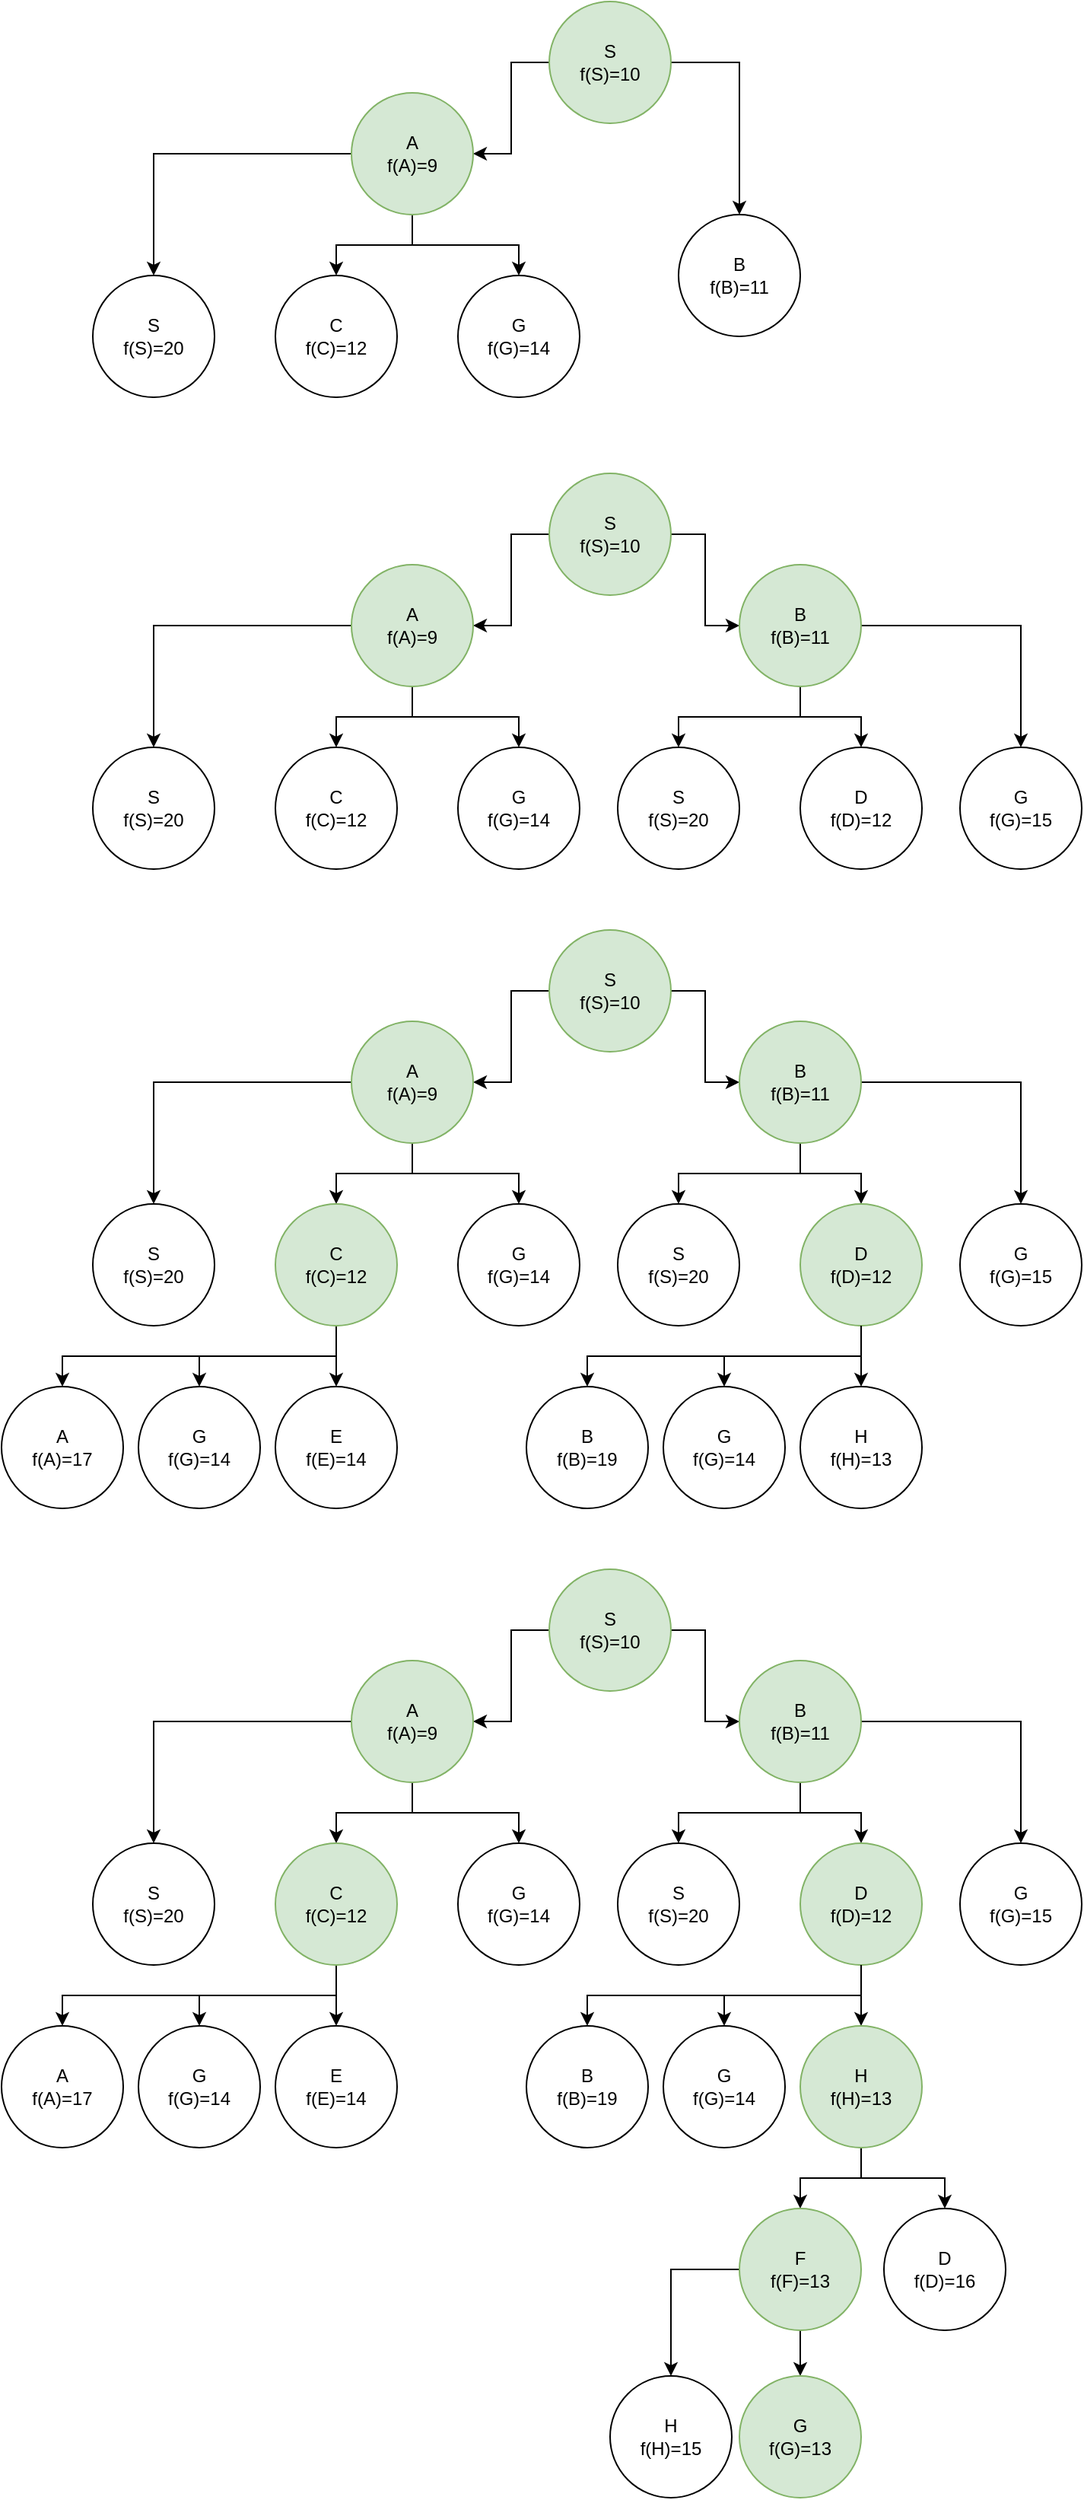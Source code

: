 <mxfile version="13.8.8" type="device" pages="3"><diagram id="O-aMxgTA2TWEU1tRN23R" name="Page-1"><mxGraphModel dx="1888" dy="499" grid="1" gridSize="10" guides="1" tooltips="1" connect="1" arrows="1" fold="1" page="1" pageScale="1" pageWidth="850" pageHeight="1100" math="0" shadow="0"><root><mxCell id="0"/><mxCell id="1" parent="0"/><mxCell id="7A1zunYhRtCf1PTT9Hcw-5" value="" style="edgeStyle=orthogonalEdgeStyle;rounded=0;orthogonalLoop=1;jettySize=auto;html=1;" edge="1" parent="1" source="7A1zunYhRtCf1PTT9Hcw-2" target="7A1zunYhRtCf1PTT9Hcw-4"><mxGeometry relative="1" as="geometry"/></mxCell><mxCell id="7A1zunYhRtCf1PTT9Hcw-7" value="" style="edgeStyle=orthogonalEdgeStyle;rounded=0;orthogonalLoop=1;jettySize=auto;html=1;" edge="1" parent="1" source="7A1zunYhRtCf1PTT9Hcw-2" target="7A1zunYhRtCf1PTT9Hcw-6"><mxGeometry relative="1" as="geometry"/></mxCell><mxCell id="7A1zunYhRtCf1PTT9Hcw-2" value="S&lt;br&gt;f(S)=10" style="ellipse;whiteSpace=wrap;html=1;aspect=fixed;fillColor=#d5e8d4;strokeColor=#82b366;" vertex="1" parent="1"><mxGeometry x="260" y="10" width="80" height="80" as="geometry"/></mxCell><mxCell id="7A1zunYhRtCf1PTT9Hcw-9" value="" style="edgeStyle=orthogonalEdgeStyle;rounded=0;orthogonalLoop=1;jettySize=auto;html=1;" edge="1" parent="1" source="7A1zunYhRtCf1PTT9Hcw-4" target="7A1zunYhRtCf1PTT9Hcw-8"><mxGeometry relative="1" as="geometry"/></mxCell><mxCell id="7A1zunYhRtCf1PTT9Hcw-11" value="" style="edgeStyle=orthogonalEdgeStyle;rounded=0;orthogonalLoop=1;jettySize=auto;html=1;" edge="1" parent="1" source="7A1zunYhRtCf1PTT9Hcw-4" target="7A1zunYhRtCf1PTT9Hcw-10"><mxGeometry relative="1" as="geometry"/></mxCell><mxCell id="7A1zunYhRtCf1PTT9Hcw-13" value="" style="edgeStyle=orthogonalEdgeStyle;rounded=0;orthogonalLoop=1;jettySize=auto;html=1;" edge="1" parent="1" source="7A1zunYhRtCf1PTT9Hcw-4" target="7A1zunYhRtCf1PTT9Hcw-12"><mxGeometry relative="1" as="geometry"/></mxCell><mxCell id="7A1zunYhRtCf1PTT9Hcw-4" value="A&lt;br&gt;f(A)=9" style="ellipse;whiteSpace=wrap;html=1;aspect=fixed;fillColor=#d5e8d4;strokeColor=#82b366;" vertex="1" parent="1"><mxGeometry x="130" y="70" width="80" height="80" as="geometry"/></mxCell><mxCell id="7A1zunYhRtCf1PTT9Hcw-6" value="B&lt;br&gt;f(B)=11" style="ellipse;whiteSpace=wrap;html=1;aspect=fixed;" vertex="1" parent="1"><mxGeometry x="345" y="150" width="80" height="80" as="geometry"/></mxCell><mxCell id="7A1zunYhRtCf1PTT9Hcw-8" value="S&lt;br&gt;f(S)=20" style="ellipse;whiteSpace=wrap;html=1;aspect=fixed;" vertex="1" parent="1"><mxGeometry x="-40" y="190" width="80" height="80" as="geometry"/></mxCell><mxCell id="7A1zunYhRtCf1PTT9Hcw-10" value="C&lt;br&gt;f(C)=12" style="ellipse;whiteSpace=wrap;html=1;aspect=fixed;" vertex="1" parent="1"><mxGeometry x="80" y="190" width="80" height="80" as="geometry"/></mxCell><mxCell id="7A1zunYhRtCf1PTT9Hcw-12" value="G&lt;br&gt;f(G)=14" style="ellipse;whiteSpace=wrap;html=1;aspect=fixed;" vertex="1" parent="1"><mxGeometry x="200" y="190" width="80" height="80" as="geometry"/></mxCell><mxCell id="7A1zunYhRtCf1PTT9Hcw-20" value="" style="edgeStyle=orthogonalEdgeStyle;rounded=0;orthogonalLoop=1;jettySize=auto;html=1;" edge="1" source="7A1zunYhRtCf1PTT9Hcw-22" target="7A1zunYhRtCf1PTT9Hcw-26" parent="1"><mxGeometry relative="1" as="geometry"/></mxCell><mxCell id="7A1zunYhRtCf1PTT9Hcw-21" value="" style="edgeStyle=orthogonalEdgeStyle;rounded=0;orthogonalLoop=1;jettySize=auto;html=1;" edge="1" source="7A1zunYhRtCf1PTT9Hcw-22" target="7A1zunYhRtCf1PTT9Hcw-30" parent="1"><mxGeometry relative="1" as="geometry"/></mxCell><mxCell id="7A1zunYhRtCf1PTT9Hcw-22" value="S&lt;br&gt;f(S)=10" style="ellipse;whiteSpace=wrap;html=1;aspect=fixed;fillColor=#d5e8d4;strokeColor=#82b366;" vertex="1" parent="1"><mxGeometry x="260" y="320" width="80" height="80" as="geometry"/></mxCell><mxCell id="7A1zunYhRtCf1PTT9Hcw-23" value="" style="edgeStyle=orthogonalEdgeStyle;rounded=0;orthogonalLoop=1;jettySize=auto;html=1;" edge="1" source="7A1zunYhRtCf1PTT9Hcw-26" target="7A1zunYhRtCf1PTT9Hcw-31" parent="1"><mxGeometry relative="1" as="geometry"/></mxCell><mxCell id="7A1zunYhRtCf1PTT9Hcw-24" value="" style="edgeStyle=orthogonalEdgeStyle;rounded=0;orthogonalLoop=1;jettySize=auto;html=1;" edge="1" source="7A1zunYhRtCf1PTT9Hcw-26" target="7A1zunYhRtCf1PTT9Hcw-32" parent="1"><mxGeometry relative="1" as="geometry"/></mxCell><mxCell id="7A1zunYhRtCf1PTT9Hcw-25" value="" style="edgeStyle=orthogonalEdgeStyle;rounded=0;orthogonalLoop=1;jettySize=auto;html=1;" edge="1" source="7A1zunYhRtCf1PTT9Hcw-26" target="7A1zunYhRtCf1PTT9Hcw-33" parent="1"><mxGeometry relative="1" as="geometry"/></mxCell><mxCell id="7A1zunYhRtCf1PTT9Hcw-26" value="A&lt;br&gt;f(A)=9" style="ellipse;whiteSpace=wrap;html=1;aspect=fixed;fillColor=#d5e8d4;strokeColor=#82b366;" vertex="1" parent="1"><mxGeometry x="130" y="380" width="80" height="80" as="geometry"/></mxCell><mxCell id="7A1zunYhRtCf1PTT9Hcw-27" value="" style="edgeStyle=orthogonalEdgeStyle;rounded=0;orthogonalLoop=1;jettySize=auto;html=1;" edge="1" source="7A1zunYhRtCf1PTT9Hcw-30" target="7A1zunYhRtCf1PTT9Hcw-34" parent="1"><mxGeometry relative="1" as="geometry"/></mxCell><mxCell id="7A1zunYhRtCf1PTT9Hcw-28" value="" style="edgeStyle=orthogonalEdgeStyle;rounded=0;orthogonalLoop=1;jettySize=auto;html=1;" edge="1" source="7A1zunYhRtCf1PTT9Hcw-30" target="7A1zunYhRtCf1PTT9Hcw-35" parent="1"><mxGeometry relative="1" as="geometry"/></mxCell><mxCell id="7A1zunYhRtCf1PTT9Hcw-29" value="" style="edgeStyle=orthogonalEdgeStyle;rounded=0;orthogonalLoop=1;jettySize=auto;html=1;" edge="1" source="7A1zunYhRtCf1PTT9Hcw-30" target="7A1zunYhRtCf1PTT9Hcw-36" parent="1"><mxGeometry relative="1" as="geometry"/></mxCell><mxCell id="7A1zunYhRtCf1PTT9Hcw-30" value="B&lt;br&gt;f(B)=11" style="ellipse;whiteSpace=wrap;html=1;aspect=fixed;fillColor=#d5e8d4;strokeColor=#82b366;" vertex="1" parent="1"><mxGeometry x="385" y="380" width="80" height="80" as="geometry"/></mxCell><mxCell id="7A1zunYhRtCf1PTT9Hcw-31" value="S&lt;br&gt;f(S)=20" style="ellipse;whiteSpace=wrap;html=1;aspect=fixed;" vertex="1" parent="1"><mxGeometry x="-40" y="500" width="80" height="80" as="geometry"/></mxCell><mxCell id="7A1zunYhRtCf1PTT9Hcw-32" value="C&lt;br&gt;f(C)=12" style="ellipse;whiteSpace=wrap;html=1;aspect=fixed;" vertex="1" parent="1"><mxGeometry x="80" y="500" width="80" height="80" as="geometry"/></mxCell><mxCell id="7A1zunYhRtCf1PTT9Hcw-33" value="G&lt;br&gt;f(G)=14" style="ellipse;whiteSpace=wrap;html=1;aspect=fixed;" vertex="1" parent="1"><mxGeometry x="200" y="500" width="80" height="80" as="geometry"/></mxCell><mxCell id="7A1zunYhRtCf1PTT9Hcw-34" value="G&lt;br&gt;f(G)=15" style="ellipse;whiteSpace=wrap;html=1;aspect=fixed;" vertex="1" parent="1"><mxGeometry x="530" y="500" width="80" height="80" as="geometry"/></mxCell><mxCell id="7A1zunYhRtCf1PTT9Hcw-35" value="D&lt;br&gt;f(D)=12" style="ellipse;whiteSpace=wrap;html=1;aspect=fixed;" vertex="1" parent="1"><mxGeometry x="425" y="500" width="80" height="80" as="geometry"/></mxCell><mxCell id="7A1zunYhRtCf1PTT9Hcw-36" value="S&lt;br&gt;f(S)=20" style="ellipse;whiteSpace=wrap;html=1;aspect=fixed;" vertex="1" parent="1"><mxGeometry x="305" y="500" width="80" height="80" as="geometry"/></mxCell><mxCell id="7A1zunYhRtCf1PTT9Hcw-37" value="" style="edgeStyle=orthogonalEdgeStyle;rounded=0;orthogonalLoop=1;jettySize=auto;html=1;" edge="1" source="7A1zunYhRtCf1PTT9Hcw-39" target="7A1zunYhRtCf1PTT9Hcw-43" parent="1"><mxGeometry relative="1" as="geometry"/></mxCell><mxCell id="7A1zunYhRtCf1PTT9Hcw-38" value="" style="edgeStyle=orthogonalEdgeStyle;rounded=0;orthogonalLoop=1;jettySize=auto;html=1;" edge="1" source="7A1zunYhRtCf1PTT9Hcw-39" target="7A1zunYhRtCf1PTT9Hcw-47" parent="1"><mxGeometry relative="1" as="geometry"/></mxCell><mxCell id="7A1zunYhRtCf1PTT9Hcw-39" value="S&lt;br&gt;f(S)=10" style="ellipse;whiteSpace=wrap;html=1;aspect=fixed;fillColor=#d5e8d4;strokeColor=#82b366;" vertex="1" parent="1"><mxGeometry x="260" y="620" width="80" height="80" as="geometry"/></mxCell><mxCell id="7A1zunYhRtCf1PTT9Hcw-40" value="" style="edgeStyle=orthogonalEdgeStyle;rounded=0;orthogonalLoop=1;jettySize=auto;html=1;" edge="1" source="7A1zunYhRtCf1PTT9Hcw-43" target="7A1zunYhRtCf1PTT9Hcw-48" parent="1"><mxGeometry relative="1" as="geometry"/></mxCell><mxCell id="7A1zunYhRtCf1PTT9Hcw-41" value="" style="edgeStyle=orthogonalEdgeStyle;rounded=0;orthogonalLoop=1;jettySize=auto;html=1;" edge="1" source="7A1zunYhRtCf1PTT9Hcw-43" target="7A1zunYhRtCf1PTT9Hcw-49" parent="1"><mxGeometry relative="1" as="geometry"/></mxCell><mxCell id="7A1zunYhRtCf1PTT9Hcw-42" value="" style="edgeStyle=orthogonalEdgeStyle;rounded=0;orthogonalLoop=1;jettySize=auto;html=1;" edge="1" source="7A1zunYhRtCf1PTT9Hcw-43" target="7A1zunYhRtCf1PTT9Hcw-50" parent="1"><mxGeometry relative="1" as="geometry"/></mxCell><mxCell id="7A1zunYhRtCf1PTT9Hcw-43" value="A&lt;br&gt;f(A)=9" style="ellipse;whiteSpace=wrap;html=1;aspect=fixed;fillColor=#d5e8d4;strokeColor=#82b366;" vertex="1" parent="1"><mxGeometry x="130" y="680" width="80" height="80" as="geometry"/></mxCell><mxCell id="7A1zunYhRtCf1PTT9Hcw-44" value="" style="edgeStyle=orthogonalEdgeStyle;rounded=0;orthogonalLoop=1;jettySize=auto;html=1;" edge="1" source="7A1zunYhRtCf1PTT9Hcw-47" target="7A1zunYhRtCf1PTT9Hcw-51" parent="1"><mxGeometry relative="1" as="geometry"/></mxCell><mxCell id="7A1zunYhRtCf1PTT9Hcw-45" value="" style="edgeStyle=orthogonalEdgeStyle;rounded=0;orthogonalLoop=1;jettySize=auto;html=1;" edge="1" source="7A1zunYhRtCf1PTT9Hcw-47" target="7A1zunYhRtCf1PTT9Hcw-52" parent="1"><mxGeometry relative="1" as="geometry"/></mxCell><mxCell id="7A1zunYhRtCf1PTT9Hcw-46" value="" style="edgeStyle=orthogonalEdgeStyle;rounded=0;orthogonalLoop=1;jettySize=auto;html=1;" edge="1" source="7A1zunYhRtCf1PTT9Hcw-47" target="7A1zunYhRtCf1PTT9Hcw-53" parent="1"><mxGeometry relative="1" as="geometry"/></mxCell><mxCell id="7A1zunYhRtCf1PTT9Hcw-47" value="B&lt;br&gt;f(B)=11" style="ellipse;whiteSpace=wrap;html=1;aspect=fixed;fillColor=#d5e8d4;strokeColor=#82b366;" vertex="1" parent="1"><mxGeometry x="385" y="680" width="80" height="80" as="geometry"/></mxCell><mxCell id="7A1zunYhRtCf1PTT9Hcw-48" value="S&lt;br&gt;f(S)=20" style="ellipse;whiteSpace=wrap;html=1;aspect=fixed;" vertex="1" parent="1"><mxGeometry x="-40" y="800" width="80" height="80" as="geometry"/></mxCell><mxCell id="7A1zunYhRtCf1PTT9Hcw-55" value="" style="edgeStyle=orthogonalEdgeStyle;rounded=0;orthogonalLoop=1;jettySize=auto;html=1;" edge="1" parent="1" source="7A1zunYhRtCf1PTT9Hcw-49" target="7A1zunYhRtCf1PTT9Hcw-54"><mxGeometry relative="1" as="geometry"><Array as="points"><mxPoint x="120" y="900"/><mxPoint x="-60" y="900"/></Array></mxGeometry></mxCell><mxCell id="7A1zunYhRtCf1PTT9Hcw-57" value="" style="edgeStyle=orthogonalEdgeStyle;rounded=0;orthogonalLoop=1;jettySize=auto;html=1;" edge="1" parent="1" source="7A1zunYhRtCf1PTT9Hcw-49" target="7A1zunYhRtCf1PTT9Hcw-56"><mxGeometry relative="1" as="geometry"/></mxCell><mxCell id="7A1zunYhRtCf1PTT9Hcw-59" value="" style="edgeStyle=orthogonalEdgeStyle;rounded=0;orthogonalLoop=1;jettySize=auto;html=1;" edge="1" parent="1" source="7A1zunYhRtCf1PTT9Hcw-49" target="7A1zunYhRtCf1PTT9Hcw-58"><mxGeometry relative="1" as="geometry"><Array as="points"><mxPoint x="120" y="900"/><mxPoint x="30" y="900"/></Array></mxGeometry></mxCell><mxCell id="7A1zunYhRtCf1PTT9Hcw-49" value="C&lt;br&gt;f(C)=12" style="ellipse;whiteSpace=wrap;html=1;aspect=fixed;fillColor=#d5e8d4;strokeColor=#82b366;" vertex="1" parent="1"><mxGeometry x="80" y="800" width="80" height="80" as="geometry"/></mxCell><mxCell id="7A1zunYhRtCf1PTT9Hcw-50" value="G&lt;br&gt;f(G)=14" style="ellipse;whiteSpace=wrap;html=1;aspect=fixed;" vertex="1" parent="1"><mxGeometry x="200" y="800" width="80" height="80" as="geometry"/></mxCell><mxCell id="7A1zunYhRtCf1PTT9Hcw-51" value="G&lt;br&gt;f(G)=15" style="ellipse;whiteSpace=wrap;html=1;aspect=fixed;" vertex="1" parent="1"><mxGeometry x="530" y="800" width="80" height="80" as="geometry"/></mxCell><mxCell id="7A1zunYhRtCf1PTT9Hcw-75" value="" style="edgeStyle=orthogonalEdgeStyle;rounded=0;orthogonalLoop=1;jettySize=auto;html=1;" edge="1" parent="1" source="7A1zunYhRtCf1PTT9Hcw-52" target="7A1zunYhRtCf1PTT9Hcw-71"><mxGeometry relative="1" as="geometry"/></mxCell><mxCell id="7A1zunYhRtCf1PTT9Hcw-52" value="D&lt;br&gt;f(D)=12" style="ellipse;whiteSpace=wrap;html=1;aspect=fixed;fillColor=#d5e8d4;strokeColor=#82b366;" vertex="1" parent="1"><mxGeometry x="425" y="800" width="80" height="80" as="geometry"/></mxCell><mxCell id="7A1zunYhRtCf1PTT9Hcw-53" value="S&lt;br&gt;f(S)=20" style="ellipse;whiteSpace=wrap;html=1;aspect=fixed;" vertex="1" parent="1"><mxGeometry x="305" y="800" width="80" height="80" as="geometry"/></mxCell><mxCell id="7A1zunYhRtCf1PTT9Hcw-54" value="A&lt;br&gt;f(A)=17" style="ellipse;whiteSpace=wrap;html=1;aspect=fixed;" vertex="1" parent="1"><mxGeometry x="-100" y="920" width="80" height="80" as="geometry"/></mxCell><mxCell id="7A1zunYhRtCf1PTT9Hcw-56" value="E&lt;br&gt;f(E)=14" style="ellipse;whiteSpace=wrap;html=1;aspect=fixed;" vertex="1" parent="1"><mxGeometry x="80" y="920" width="80" height="80" as="geometry"/></mxCell><mxCell id="7A1zunYhRtCf1PTT9Hcw-58" value="G&lt;br&gt;f(G)=14" style="ellipse;whiteSpace=wrap;html=1;aspect=fixed;" vertex="1" parent="1"><mxGeometry x="-10" y="920" width="80" height="80" as="geometry"/></mxCell><mxCell id="7A1zunYhRtCf1PTT9Hcw-70" value="B&lt;br&gt;f(B)=19" style="ellipse;whiteSpace=wrap;html=1;aspect=fixed;" vertex="1" parent="1"><mxGeometry x="245" y="920" width="80" height="80" as="geometry"/></mxCell><mxCell id="7A1zunYhRtCf1PTT9Hcw-71" value="H&lt;br&gt;f(H)=13" style="ellipse;whiteSpace=wrap;html=1;aspect=fixed;" vertex="1" parent="1"><mxGeometry x="425" y="920" width="80" height="80" as="geometry"/></mxCell><mxCell id="7A1zunYhRtCf1PTT9Hcw-72" value="G&lt;br&gt;f(G)=14" style="ellipse;whiteSpace=wrap;html=1;aspect=fixed;" vertex="1" parent="1"><mxGeometry x="335" y="920" width="80" height="80" as="geometry"/></mxCell><mxCell id="7A1zunYhRtCf1PTT9Hcw-73" value="" style="edgeStyle=orthogonalEdgeStyle;rounded=0;orthogonalLoop=1;jettySize=auto;html=1;" edge="1" target="7A1zunYhRtCf1PTT9Hcw-72" parent="1"><mxGeometry relative="1" as="geometry"><mxPoint x="465" y="880" as="sourcePoint"/><Array as="points"><mxPoint x="465" y="900"/><mxPoint x="375" y="900"/></Array></mxGeometry></mxCell><mxCell id="7A1zunYhRtCf1PTT9Hcw-74" value="" style="edgeStyle=orthogonalEdgeStyle;rounded=0;orthogonalLoop=1;jettySize=auto;html=1;" edge="1" target="7A1zunYhRtCf1PTT9Hcw-70" parent="1"><mxGeometry relative="1" as="geometry"><mxPoint x="465" y="880" as="sourcePoint"/><Array as="points"><mxPoint x="465" y="900"/><mxPoint x="285" y="900"/></Array></mxGeometry></mxCell><mxCell id="7A1zunYhRtCf1PTT9Hcw-76" value="" style="edgeStyle=orthogonalEdgeStyle;rounded=0;orthogonalLoop=1;jettySize=auto;html=1;" edge="1" source="7A1zunYhRtCf1PTT9Hcw-104" target="7A1zunYhRtCf1PTT9Hcw-81" parent="1"><mxGeometry relative="1" as="geometry"/></mxCell><mxCell id="7A1zunYhRtCf1PTT9Hcw-77" value="" style="edgeStyle=orthogonalEdgeStyle;rounded=0;orthogonalLoop=1;jettySize=auto;html=1;" edge="1" source="7A1zunYhRtCf1PTT9Hcw-104" target="7A1zunYhRtCf1PTT9Hcw-85" parent="1"><mxGeometry relative="1" as="geometry"/></mxCell><mxCell id="7A1zunYhRtCf1PTT9Hcw-78" value="" style="edgeStyle=orthogonalEdgeStyle;rounded=0;orthogonalLoop=1;jettySize=auto;html=1;" edge="1" source="7A1zunYhRtCf1PTT9Hcw-81" target="7A1zunYhRtCf1PTT9Hcw-86" parent="1"><mxGeometry relative="1" as="geometry"/></mxCell><mxCell id="7A1zunYhRtCf1PTT9Hcw-79" value="" style="edgeStyle=orthogonalEdgeStyle;rounded=0;orthogonalLoop=1;jettySize=auto;html=1;" edge="1" source="7A1zunYhRtCf1PTT9Hcw-81" target="7A1zunYhRtCf1PTT9Hcw-90" parent="1"><mxGeometry relative="1" as="geometry"/></mxCell><mxCell id="7A1zunYhRtCf1PTT9Hcw-80" value="" style="edgeStyle=orthogonalEdgeStyle;rounded=0;orthogonalLoop=1;jettySize=auto;html=1;" edge="1" source="7A1zunYhRtCf1PTT9Hcw-81" target="7A1zunYhRtCf1PTT9Hcw-91" parent="1"><mxGeometry relative="1" as="geometry"/></mxCell><mxCell id="7A1zunYhRtCf1PTT9Hcw-81" value="A&lt;br&gt;f(A)=9" style="ellipse;whiteSpace=wrap;html=1;aspect=fixed;fillColor=#d5e8d4;strokeColor=#82b366;" vertex="1" parent="1"><mxGeometry x="130" y="1100" width="80" height="80" as="geometry"/></mxCell><mxCell id="7A1zunYhRtCf1PTT9Hcw-82" value="" style="edgeStyle=orthogonalEdgeStyle;rounded=0;orthogonalLoop=1;jettySize=auto;html=1;" edge="1" source="7A1zunYhRtCf1PTT9Hcw-85" target="7A1zunYhRtCf1PTT9Hcw-92" parent="1"><mxGeometry relative="1" as="geometry"/></mxCell><mxCell id="7A1zunYhRtCf1PTT9Hcw-83" value="" style="edgeStyle=orthogonalEdgeStyle;rounded=0;orthogonalLoop=1;jettySize=auto;html=1;" edge="1" source="7A1zunYhRtCf1PTT9Hcw-85" target="7A1zunYhRtCf1PTT9Hcw-94" parent="1"><mxGeometry relative="1" as="geometry"/></mxCell><mxCell id="7A1zunYhRtCf1PTT9Hcw-84" value="" style="edgeStyle=orthogonalEdgeStyle;rounded=0;orthogonalLoop=1;jettySize=auto;html=1;" edge="1" source="7A1zunYhRtCf1PTT9Hcw-85" target="7A1zunYhRtCf1PTT9Hcw-95" parent="1"><mxGeometry relative="1" as="geometry"/></mxCell><mxCell id="7A1zunYhRtCf1PTT9Hcw-85" value="B&lt;br&gt;f(B)=11" style="ellipse;whiteSpace=wrap;html=1;aspect=fixed;fillColor=#d5e8d4;strokeColor=#82b366;" vertex="1" parent="1"><mxGeometry x="385" y="1100" width="80" height="80" as="geometry"/></mxCell><mxCell id="7A1zunYhRtCf1PTT9Hcw-86" value="S&lt;br&gt;f(S)=20" style="ellipse;whiteSpace=wrap;html=1;aspect=fixed;" vertex="1" parent="1"><mxGeometry x="-40" y="1220" width="80" height="80" as="geometry"/></mxCell><mxCell id="7A1zunYhRtCf1PTT9Hcw-87" value="" style="edgeStyle=orthogonalEdgeStyle;rounded=0;orthogonalLoop=1;jettySize=auto;html=1;" edge="1" source="7A1zunYhRtCf1PTT9Hcw-90" target="7A1zunYhRtCf1PTT9Hcw-96" parent="1"><mxGeometry relative="1" as="geometry"><Array as="points"><mxPoint x="120" y="1320"/><mxPoint x="-60" y="1320"/></Array></mxGeometry></mxCell><mxCell id="7A1zunYhRtCf1PTT9Hcw-88" value="" style="edgeStyle=orthogonalEdgeStyle;rounded=0;orthogonalLoop=1;jettySize=auto;html=1;" edge="1" source="7A1zunYhRtCf1PTT9Hcw-90" target="7A1zunYhRtCf1PTT9Hcw-97" parent="1"><mxGeometry relative="1" as="geometry"/></mxCell><mxCell id="7A1zunYhRtCf1PTT9Hcw-89" value="" style="edgeStyle=orthogonalEdgeStyle;rounded=0;orthogonalLoop=1;jettySize=auto;html=1;" edge="1" source="7A1zunYhRtCf1PTT9Hcw-90" target="7A1zunYhRtCf1PTT9Hcw-98" parent="1"><mxGeometry relative="1" as="geometry"><Array as="points"><mxPoint x="120" y="1320"/><mxPoint x="30" y="1320"/></Array></mxGeometry></mxCell><mxCell id="7A1zunYhRtCf1PTT9Hcw-90" value="C&lt;br&gt;f(C)=12" style="ellipse;whiteSpace=wrap;html=1;aspect=fixed;fillColor=#d5e8d4;strokeColor=#82b366;" vertex="1" parent="1"><mxGeometry x="80" y="1220" width="80" height="80" as="geometry"/></mxCell><mxCell id="7A1zunYhRtCf1PTT9Hcw-91" value="G&lt;br&gt;f(G)=14" style="ellipse;whiteSpace=wrap;html=1;aspect=fixed;" vertex="1" parent="1"><mxGeometry x="200" y="1220" width="80" height="80" as="geometry"/></mxCell><mxCell id="7A1zunYhRtCf1PTT9Hcw-92" value="G&lt;br&gt;f(G)=15" style="ellipse;whiteSpace=wrap;html=1;aspect=fixed;" vertex="1" parent="1"><mxGeometry x="530" y="1220" width="80" height="80" as="geometry"/></mxCell><mxCell id="7A1zunYhRtCf1PTT9Hcw-93" value="" style="edgeStyle=orthogonalEdgeStyle;rounded=0;orthogonalLoop=1;jettySize=auto;html=1;" edge="1" source="7A1zunYhRtCf1PTT9Hcw-94" target="7A1zunYhRtCf1PTT9Hcw-100" parent="1"><mxGeometry relative="1" as="geometry"/></mxCell><mxCell id="7A1zunYhRtCf1PTT9Hcw-94" value="D&lt;br&gt;f(D)=12" style="ellipse;whiteSpace=wrap;html=1;aspect=fixed;fillColor=#d5e8d4;strokeColor=#82b366;" vertex="1" parent="1"><mxGeometry x="425" y="1220" width="80" height="80" as="geometry"/></mxCell><mxCell id="7A1zunYhRtCf1PTT9Hcw-95" value="S&lt;br&gt;f(S)=20" style="ellipse;whiteSpace=wrap;html=1;aspect=fixed;" vertex="1" parent="1"><mxGeometry x="305" y="1220" width="80" height="80" as="geometry"/></mxCell><mxCell id="7A1zunYhRtCf1PTT9Hcw-96" value="A&lt;br&gt;f(A)=17" style="ellipse;whiteSpace=wrap;html=1;aspect=fixed;" vertex="1" parent="1"><mxGeometry x="-100" y="1340" width="80" height="80" as="geometry"/></mxCell><mxCell id="7A1zunYhRtCf1PTT9Hcw-97" value="E&lt;br&gt;f(E)=14" style="ellipse;whiteSpace=wrap;html=1;aspect=fixed;" vertex="1" parent="1"><mxGeometry x="80" y="1340" width="80" height="80" as="geometry"/></mxCell><mxCell id="7A1zunYhRtCf1PTT9Hcw-98" value="G&lt;br&gt;f(G)=14" style="ellipse;whiteSpace=wrap;html=1;aspect=fixed;" vertex="1" parent="1"><mxGeometry x="-10" y="1340" width="80" height="80" as="geometry"/></mxCell><mxCell id="7A1zunYhRtCf1PTT9Hcw-99" value="B&lt;br&gt;f(B)=19" style="ellipse;whiteSpace=wrap;html=1;aspect=fixed;" vertex="1" parent="1"><mxGeometry x="245" y="1340" width="80" height="80" as="geometry"/></mxCell><mxCell id="7A1zunYhRtCf1PTT9Hcw-106" value="" style="edgeStyle=orthogonalEdgeStyle;rounded=0;orthogonalLoop=1;jettySize=auto;html=1;" edge="1" parent="1" source="7A1zunYhRtCf1PTT9Hcw-100" target="7A1zunYhRtCf1PTT9Hcw-105"><mxGeometry relative="1" as="geometry"/></mxCell><mxCell id="7A1zunYhRtCf1PTT9Hcw-108" value="" style="edgeStyle=orthogonalEdgeStyle;rounded=0;orthogonalLoop=1;jettySize=auto;html=1;" edge="1" parent="1" source="7A1zunYhRtCf1PTT9Hcw-100" target="7A1zunYhRtCf1PTT9Hcw-107"><mxGeometry relative="1" as="geometry"/></mxCell><mxCell id="7A1zunYhRtCf1PTT9Hcw-100" value="H&lt;br&gt;f(H)=13" style="ellipse;whiteSpace=wrap;html=1;aspect=fixed;fillColor=#d5e8d4;strokeColor=#82b366;" vertex="1" parent="1"><mxGeometry x="425" y="1340" width="80" height="80" as="geometry"/></mxCell><mxCell id="7A1zunYhRtCf1PTT9Hcw-101" value="G&lt;br&gt;f(G)=14" style="ellipse;whiteSpace=wrap;html=1;aspect=fixed;" vertex="1" parent="1"><mxGeometry x="335" y="1340" width="80" height="80" as="geometry"/></mxCell><mxCell id="7A1zunYhRtCf1PTT9Hcw-102" value="" style="edgeStyle=orthogonalEdgeStyle;rounded=0;orthogonalLoop=1;jettySize=auto;html=1;" edge="1" target="7A1zunYhRtCf1PTT9Hcw-101" parent="1"><mxGeometry relative="1" as="geometry"><mxPoint x="465" y="1300" as="sourcePoint"/><Array as="points"><mxPoint x="465" y="1320"/><mxPoint x="375" y="1320"/></Array></mxGeometry></mxCell><mxCell id="7A1zunYhRtCf1PTT9Hcw-103" value="" style="edgeStyle=orthogonalEdgeStyle;rounded=0;orthogonalLoop=1;jettySize=auto;html=1;" edge="1" target="7A1zunYhRtCf1PTT9Hcw-99" parent="1"><mxGeometry relative="1" as="geometry"><mxPoint x="465" y="1300" as="sourcePoint"/><Array as="points"><mxPoint x="465" y="1320"/><mxPoint x="285" y="1320"/></Array></mxGeometry></mxCell><mxCell id="7A1zunYhRtCf1PTT9Hcw-104" value="S&lt;br&gt;f(S)=10" style="ellipse;whiteSpace=wrap;html=1;aspect=fixed;fillColor=#d5e8d4;strokeColor=#82b366;" vertex="1" parent="1"><mxGeometry x="260" y="1040" width="80" height="80" as="geometry"/></mxCell><mxCell id="7A1zunYhRtCf1PTT9Hcw-110" value="" style="edgeStyle=orthogonalEdgeStyle;rounded=0;orthogonalLoop=1;jettySize=auto;html=1;" edge="1" parent="1" source="7A1zunYhRtCf1PTT9Hcw-105" target="7A1zunYhRtCf1PTT9Hcw-109"><mxGeometry relative="1" as="geometry"/></mxCell><mxCell id="7A1zunYhRtCf1PTT9Hcw-112" value="" style="edgeStyle=orthogonalEdgeStyle;rounded=0;orthogonalLoop=1;jettySize=auto;html=1;" edge="1" parent="1" source="7A1zunYhRtCf1PTT9Hcw-105" target="7A1zunYhRtCf1PTT9Hcw-111"><mxGeometry relative="1" as="geometry"/></mxCell><mxCell id="7A1zunYhRtCf1PTT9Hcw-105" value="F&lt;br&gt;f(F)=13" style="ellipse;whiteSpace=wrap;html=1;aspect=fixed;fillColor=#d5e8d4;strokeColor=#82b366;" vertex="1" parent="1"><mxGeometry x="385" y="1460" width="80" height="80" as="geometry"/></mxCell><mxCell id="7A1zunYhRtCf1PTT9Hcw-107" value="D&lt;br&gt;f(D)=16" style="ellipse;whiteSpace=wrap;html=1;aspect=fixed;" vertex="1" parent="1"><mxGeometry x="480" y="1460" width="80" height="80" as="geometry"/></mxCell><mxCell id="7A1zunYhRtCf1PTT9Hcw-109" value="G&lt;br&gt;f(G)=13" style="ellipse;whiteSpace=wrap;html=1;aspect=fixed;fillColor=#d5e8d4;strokeColor=#82b366;" vertex="1" parent="1"><mxGeometry x="385" y="1570" width="80" height="80" as="geometry"/></mxCell><mxCell id="7A1zunYhRtCf1PTT9Hcw-111" value="H&lt;br&gt;f(H)=15" style="ellipse;whiteSpace=wrap;html=1;aspect=fixed;" vertex="1" parent="1"><mxGeometry x="300" y="1570" width="80" height="80" as="geometry"/></mxCell></root></mxGraphModel></diagram><diagram id="F7sHZuem3zOOvhXptIHM" name="Page-2"><mxGraphModel dx="1483" dy="713" grid="1" gridSize="10" guides="1" tooltips="1" connect="1" arrows="1" fold="1" page="1" pageScale="1" pageWidth="850" pageHeight="1100" math="0" shadow="0"><root><mxCell id="8ZdHZ-WG6IPPt2j39Taz-0"/><mxCell id="8ZdHZ-WG6IPPt2j39Taz-1" parent="8ZdHZ-WG6IPPt2j39Taz-0"/><mxCell id="8ZdHZ-WG6IPPt2j39Taz-2" value="" style="ellipse;whiteSpace=wrap;html=1;aspect=fixed;" vertex="1" parent="8ZdHZ-WG6IPPt2j39Taz-1"><mxGeometry x="380" y="50" width="80" height="80" as="geometry"/></mxCell><mxCell id="8ZdHZ-WG6IPPt2j39Taz-5" value="" style="edgeStyle=orthogonalEdgeStyle;rounded=0;orthogonalLoop=1;jettySize=auto;html=1;" edge="1" parent="8ZdHZ-WG6IPPt2j39Taz-1" source="8ZdHZ-WG6IPPt2j39Taz-3" target="8ZdHZ-WG6IPPt2j39Taz-4"><mxGeometry relative="1" as="geometry"/></mxCell><mxCell id="8ZdHZ-WG6IPPt2j39Taz-7" value="" style="edgeStyle=orthogonalEdgeStyle;rounded=0;orthogonalLoop=1;jettySize=auto;html=1;" edge="1" parent="8ZdHZ-WG6IPPt2j39Taz-1" source="8ZdHZ-WG6IPPt2j39Taz-3" target="8ZdHZ-WG6IPPt2j39Taz-6"><mxGeometry relative="1" as="geometry"/></mxCell><mxCell id="8ZdHZ-WG6IPPt2j39Taz-3" value="S&lt;br&gt;15&lt;br&gt;R = Inf" style="ellipse;whiteSpace=wrap;html=1;aspect=fixed;fillColor=#d5e8d4;strokeColor=#82b366;" vertex="1" parent="8ZdHZ-WG6IPPt2j39Taz-1"><mxGeometry x="380" y="50" width="80" height="80" as="geometry"/></mxCell><mxCell id="8ZdHZ-WG6IPPt2j39Taz-9" value="" style="edgeStyle=orthogonalEdgeStyle;rounded=0;orthogonalLoop=1;jettySize=auto;html=1;" edge="1" parent="8ZdHZ-WG6IPPt2j39Taz-1" source="8ZdHZ-WG6IPPt2j39Taz-4" target="8ZdHZ-WG6IPPt2j39Taz-8"><mxGeometry relative="1" as="geometry"/></mxCell><mxCell id="8ZdHZ-WG6IPPt2j39Taz-11" value="" style="edgeStyle=orthogonalEdgeStyle;rounded=0;orthogonalLoop=1;jettySize=auto;html=1;" edge="1" parent="8ZdHZ-WG6IPPt2j39Taz-1" source="8ZdHZ-WG6IPPt2j39Taz-4" target="8ZdHZ-WG6IPPt2j39Taz-10"><mxGeometry relative="1" as="geometry"/></mxCell><mxCell id="8ZdHZ-WG6IPPt2j39Taz-13" value="" style="edgeStyle=orthogonalEdgeStyle;rounded=0;orthogonalLoop=1;jettySize=auto;html=1;" edge="1" parent="8ZdHZ-WG6IPPt2j39Taz-1" source="8ZdHZ-WG6IPPt2j39Taz-4" target="8ZdHZ-WG6IPPt2j39Taz-12"><mxGeometry relative="1" as="geometry"/></mxCell><mxCell id="8ZdHZ-WG6IPPt2j39Taz-4" value="A&lt;br&gt;14&lt;br&gt;R = 16" style="ellipse;whiteSpace=wrap;html=1;aspect=fixed;fillColor=#d5e8d4;strokeColor=#82b366;" vertex="1" parent="8ZdHZ-WG6IPPt2j39Taz-1"><mxGeometry x="280" y="140" width="80" height="80" as="geometry"/></mxCell><mxCell id="8ZdHZ-WG6IPPt2j39Taz-6" value="B&lt;br&gt;16" style="ellipse;whiteSpace=wrap;html=1;aspect=fixed;" vertex="1" parent="8ZdHZ-WG6IPPt2j39Taz-1"><mxGeometry x="480" y="140" width="80" height="80" as="geometry"/></mxCell><mxCell id="8ZdHZ-WG6IPPt2j39Taz-8" value="S&lt;br&gt;21" style="ellipse;whiteSpace=wrap;html=1;aspect=fixed;" vertex="1" parent="8ZdHZ-WG6IPPt2j39Taz-1"><mxGeometry x="180" y="230" width="80" height="80" as="geometry"/></mxCell><mxCell id="8ZdHZ-WG6IPPt2j39Taz-15" value="" style="edgeStyle=orthogonalEdgeStyle;rounded=0;orthogonalLoop=1;jettySize=auto;html=1;" edge="1" parent="8ZdHZ-WG6IPPt2j39Taz-1" source="8ZdHZ-WG6IPPt2j39Taz-10" target="8ZdHZ-WG6IPPt2j39Taz-14"><mxGeometry relative="1" as="geometry"><Array as="points"><mxPoint x="320" y="320"/><mxPoint x="360" y="320"/></Array></mxGeometry></mxCell><mxCell id="8ZdHZ-WG6IPPt2j39Taz-17" value="" style="edgeStyle=orthogonalEdgeStyle;rounded=0;orthogonalLoop=1;jettySize=auto;html=1;" edge="1" parent="8ZdHZ-WG6IPPt2j39Taz-1" source="8ZdHZ-WG6IPPt2j39Taz-10" target="8ZdHZ-WG6IPPt2j39Taz-16"><mxGeometry relative="1" as="geometry"><Array as="points"><mxPoint x="320" y="320"/><mxPoint x="200" y="320"/></Array></mxGeometry></mxCell><mxCell id="8ZdHZ-WG6IPPt2j39Taz-10" value="C&lt;br&gt;14&lt;br&gt;R = 16" style="ellipse;whiteSpace=wrap;html=1;aspect=fixed;fillColor=#d5e8d4;strokeColor=#82b366;" vertex="1" parent="8ZdHZ-WG6IPPt2j39Taz-1"><mxGeometry x="280" y="230" width="80" height="80" as="geometry"/></mxCell><mxCell id="8ZdHZ-WG6IPPt2j39Taz-12" value="D&lt;br&gt;17" style="ellipse;whiteSpace=wrap;html=1;aspect=fixed;" vertex="1" parent="8ZdHZ-WG6IPPt2j39Taz-1"><mxGeometry x="380" y="230" width="80" height="80" as="geometry"/></mxCell><mxCell id="8ZdHZ-WG6IPPt2j39Taz-19" value="" style="edgeStyle=orthogonalEdgeStyle;rounded=0;orthogonalLoop=1;jettySize=auto;html=1;" edge="1" parent="8ZdHZ-WG6IPPt2j39Taz-1" source="8ZdHZ-WG6IPPt2j39Taz-14" target="8ZdHZ-WG6IPPt2j39Taz-18"><mxGeometry relative="1" as="geometry"><Array as="points"><mxPoint x="360" y="440"/><mxPoint x="490" y="440"/></Array></mxGeometry></mxCell><mxCell id="8ZdHZ-WG6IPPt2j39Taz-21" value="" style="edgeStyle=orthogonalEdgeStyle;rounded=0;orthogonalLoop=1;jettySize=auto;html=1;" edge="1" parent="8ZdHZ-WG6IPPt2j39Taz-1" source="8ZdHZ-WG6IPPt2j39Taz-14" target="8ZdHZ-WG6IPPt2j39Taz-20"><mxGeometry relative="1" as="geometry"/></mxCell><mxCell id="8ZdHZ-WG6IPPt2j39Taz-23" value="" style="edgeStyle=orthogonalEdgeStyle;rounded=0;orthogonalLoop=1;jettySize=auto;html=1;" edge="1" parent="8ZdHZ-WG6IPPt2j39Taz-1" source="8ZdHZ-WG6IPPt2j39Taz-14" target="8ZdHZ-WG6IPPt2j39Taz-22"><mxGeometry relative="1" as="geometry"><Array as="points"><mxPoint x="360" y="440"/><mxPoint x="220" y="440"/></Array></mxGeometry></mxCell><mxCell id="8ZdHZ-WG6IPPt2j39Taz-27" style="edgeStyle=orthogonalEdgeStyle;rounded=0;orthogonalLoop=1;jettySize=auto;html=1;exitX=0;exitY=1;exitDx=0;exitDy=0;entryX=0.5;entryY=0;entryDx=0;entryDy=0;" edge="1" parent="8ZdHZ-WG6IPPt2j39Taz-1" source="8ZdHZ-WG6IPPt2j39Taz-14" target="8ZdHZ-WG6IPPt2j39Taz-24"><mxGeometry relative="1" as="geometry"><Array as="points"><mxPoint x="360" y="408"/><mxPoint x="360" y="440"/><mxPoint x="310" y="440"/></Array></mxGeometry></mxCell><mxCell id="8ZdHZ-WG6IPPt2j39Taz-14" value="D&lt;br&gt;16&lt;br&gt;R = 16" style="ellipse;whiteSpace=wrap;html=1;aspect=fixed;fillColor=#d5e8d4;strokeColor=#82b366;" vertex="1" parent="8ZdHZ-WG6IPPt2j39Taz-1"><mxGeometry x="320" y="340" width="80" height="80" as="geometry"/></mxCell><mxCell id="8ZdHZ-WG6IPPt2j39Taz-18" value="G&lt;br&gt;17" style="ellipse;whiteSpace=wrap;html=1;aspect=fixed;fillColor=#d5e8d4;strokeColor=#82b366;" vertex="1" parent="8ZdHZ-WG6IPPt2j39Taz-1"><mxGeometry x="450" y="460" width="80" height="80" as="geometry"/></mxCell><mxCell id="8ZdHZ-WG6IPPt2j39Taz-20" value="C&lt;br&gt;22" style="ellipse;whiteSpace=wrap;html=1;aspect=fixed;" vertex="1" parent="8ZdHZ-WG6IPPt2j39Taz-1"><mxGeometry x="360" y="460" width="80" height="80" as="geometry"/></mxCell><mxCell id="8ZdHZ-WG6IPPt2j39Taz-22" value="A&lt;br&gt;33" style="ellipse;whiteSpace=wrap;html=1;aspect=fixed;" vertex="1" parent="8ZdHZ-WG6IPPt2j39Taz-1"><mxGeometry x="180" y="460" width="80" height="80" as="geometry"/></mxCell><mxCell id="8ZdHZ-WG6IPPt2j39Taz-24" value="B&lt;br&gt;36" style="ellipse;whiteSpace=wrap;html=1;aspect=fixed;" vertex="1" parent="8ZdHZ-WG6IPPt2j39Taz-1"><mxGeometry x="270" y="460" width="80" height="80" as="geometry"/></mxCell><mxCell id="8ZdHZ-WG6IPPt2j39Taz-16" value="A&lt;br&gt;24" style="ellipse;whiteSpace=wrap;html=1;aspect=fixed;" vertex="1" parent="8ZdHZ-WG6IPPt2j39Taz-1"><mxGeometry x="160" y="340" width="80" height="80" as="geometry"/></mxCell><mxCell id="8ZdHZ-WG6IPPt2j39Taz-52" value="" style="ellipse;whiteSpace=wrap;html=1;aspect=fixed;" vertex="1" parent="8ZdHZ-WG6IPPt2j39Taz-1"><mxGeometry x="400" y="580" width="80" height="80" as="geometry"/></mxCell><mxCell id="8ZdHZ-WG6IPPt2j39Taz-53" value="" style="edgeStyle=orthogonalEdgeStyle;rounded=0;orthogonalLoop=1;jettySize=auto;html=1;" edge="1" source="8ZdHZ-WG6IPPt2j39Taz-55" target="8ZdHZ-WG6IPPt2j39Taz-59" parent="8ZdHZ-WG6IPPt2j39Taz-1"><mxGeometry relative="1" as="geometry"/></mxCell><mxCell id="8ZdHZ-WG6IPPt2j39Taz-54" value="" style="edgeStyle=orthogonalEdgeStyle;rounded=0;orthogonalLoop=1;jettySize=auto;html=1;" edge="1" source="8ZdHZ-WG6IPPt2j39Taz-55" target="8ZdHZ-WG6IPPt2j39Taz-60" parent="8ZdHZ-WG6IPPt2j39Taz-1"><mxGeometry relative="1" as="geometry"/></mxCell><mxCell id="8ZdHZ-WG6IPPt2j39Taz-55" value="S&lt;br&gt;15&lt;br&gt;R = Inf" style="ellipse;whiteSpace=wrap;html=1;aspect=fixed;fillColor=#d5e8d4;strokeColor=#82b366;" vertex="1" parent="8ZdHZ-WG6IPPt2j39Taz-1"><mxGeometry x="400" y="580" width="80" height="80" as="geometry"/></mxCell><mxCell id="8ZdHZ-WG6IPPt2j39Taz-59" value="A&lt;br&gt;17" style="ellipse;whiteSpace=wrap;html=1;aspect=fixed;" vertex="1" parent="8ZdHZ-WG6IPPt2j39Taz-1"><mxGeometry x="300" y="670" width="80" height="80" as="geometry"/></mxCell><mxCell id="8ZdHZ-WG6IPPt2j39Taz-77" value="" style="edgeStyle=orthogonalEdgeStyle;rounded=0;orthogonalLoop=1;jettySize=auto;html=1;" edge="1" parent="8ZdHZ-WG6IPPt2j39Taz-1" source="8ZdHZ-WG6IPPt2j39Taz-60" target="8ZdHZ-WG6IPPt2j39Taz-76"><mxGeometry relative="1" as="geometry"/></mxCell><mxCell id="8ZdHZ-WG6IPPt2j39Taz-79" value="" style="edgeStyle=orthogonalEdgeStyle;rounded=0;orthogonalLoop=1;jettySize=auto;html=1;" edge="1" parent="8ZdHZ-WG6IPPt2j39Taz-1" source="8ZdHZ-WG6IPPt2j39Taz-60" target="8ZdHZ-WG6IPPt2j39Taz-78"><mxGeometry relative="1" as="geometry"/></mxCell><mxCell id="8ZdHZ-WG6IPPt2j39Taz-82" value="" style="edgeStyle=orthogonalEdgeStyle;rounded=0;orthogonalLoop=1;jettySize=auto;html=1;" edge="1" parent="8ZdHZ-WG6IPPt2j39Taz-1" source="8ZdHZ-WG6IPPt2j39Taz-60" target="8ZdHZ-WG6IPPt2j39Taz-81"><mxGeometry relative="1" as="geometry"/></mxCell><mxCell id="8ZdHZ-WG6IPPt2j39Taz-60" value="B&lt;br&gt;16&lt;br&gt;R = 17" style="ellipse;whiteSpace=wrap;html=1;aspect=fixed;fillColor=#d5e8d4;strokeColor=#82b366;" vertex="1" parent="8ZdHZ-WG6IPPt2j39Taz-1"><mxGeometry x="500" y="670" width="80" height="80" as="geometry"/></mxCell><mxCell id="8ZdHZ-WG6IPPt2j39Taz-76" value="D&lt;br&gt;20" style="ellipse;whiteSpace=wrap;html=1;aspect=fixed;" vertex="1" parent="8ZdHZ-WG6IPPt2j39Taz-1"><mxGeometry x="500" y="780" width="80" height="80" as="geometry"/></mxCell><mxCell id="8ZdHZ-WG6IPPt2j39Taz-78" value="E&lt;br&gt;20" style="ellipse;whiteSpace=wrap;html=1;aspect=fixed;" vertex="1" parent="8ZdHZ-WG6IPPt2j39Taz-1"><mxGeometry x="610" y="780" width="80" height="80" as="geometry"/></mxCell><mxCell id="8ZdHZ-WG6IPPt2j39Taz-81" value="S&lt;br&gt;23" style="ellipse;whiteSpace=wrap;html=1;aspect=fixed;" vertex="1" parent="8ZdHZ-WG6IPPt2j39Taz-1"><mxGeometry x="400" y="780" width="80" height="80" as="geometry"/></mxCell></root></mxGraphModel></diagram><diagram id="cCjaIO364VEaec7UG86C" name="Page-3"><mxGraphModel dx="865" dy="416" grid="1" gridSize="10" guides="1" tooltips="1" connect="1" arrows="1" fold="1" page="1" pageScale="1" pageWidth="850" pageHeight="1100" math="0" shadow="0"><root><mxCell id="0QiRNgpyAdavlZu8pIKR-0"/><mxCell id="0QiRNgpyAdavlZu8pIKR-1" parent="0QiRNgpyAdavlZu8pIKR-0"/><mxCell id="0QiRNgpyAdavlZu8pIKR-3" value="S&lt;br&gt;3" style="ellipse;whiteSpace=wrap;html=1;aspect=fixed;" vertex="1" parent="0QiRNgpyAdavlZu8pIKR-1"><mxGeometry x="20" y="90" width="80" height="80" as="geometry"/></mxCell><mxCell id="0QiRNgpyAdavlZu8pIKR-8" value="" style="edgeStyle=orthogonalEdgeStyle;rounded=0;orthogonalLoop=1;jettySize=auto;html=1;" edge="1" parent="0QiRNgpyAdavlZu8pIKR-1" source="0QiRNgpyAdavlZu8pIKR-6" target="0QiRNgpyAdavlZu8pIKR-7"><mxGeometry relative="1" as="geometry"/></mxCell><mxCell id="0QiRNgpyAdavlZu8pIKR-6" value="S&lt;br&gt;3" style="ellipse;whiteSpace=wrap;html=1;aspect=fixed;" vertex="1" parent="0QiRNgpyAdavlZu8pIKR-1"><mxGeometry x="200" y="30" width="80" height="80" as="geometry"/></mxCell><mxCell id="0QiRNgpyAdavlZu8pIKR-7" value="A&lt;br&gt;5" style="ellipse;whiteSpace=wrap;html=1;aspect=fixed;" vertex="1" parent="0QiRNgpyAdavlZu8pIKR-1"><mxGeometry x="200" y="160" width="80" height="80" as="geometry"/></mxCell><mxCell id="0QiRNgpyAdavlZu8pIKR-9" value="" style="edgeStyle=orthogonalEdgeStyle;rounded=0;orthogonalLoop=1;jettySize=auto;html=1;" edge="1" source="0QiRNgpyAdavlZu8pIKR-10" target="0QiRNgpyAdavlZu8pIKR-11" parent="0QiRNgpyAdavlZu8pIKR-1"><mxGeometry relative="1" as="geometry"/></mxCell><mxCell id="0QiRNgpyAdavlZu8pIKR-13" value="" style="edgeStyle=orthogonalEdgeStyle;rounded=0;orthogonalLoop=1;jettySize=auto;html=1;" edge="1" parent="0QiRNgpyAdavlZu8pIKR-1" source="0QiRNgpyAdavlZu8pIKR-10" target="0QiRNgpyAdavlZu8pIKR-12"><mxGeometry relative="1" as="geometry"/></mxCell><mxCell id="0QiRNgpyAdavlZu8pIKR-10" value="S&lt;br&gt;3" style="ellipse;whiteSpace=wrap;html=1;aspect=fixed;" vertex="1" parent="0QiRNgpyAdavlZu8pIKR-1"><mxGeometry x="430" y="30" width="80" height="80" as="geometry"/></mxCell><mxCell id="0QiRNgpyAdavlZu8pIKR-11" value="A&lt;br&gt;5" style="ellipse;whiteSpace=wrap;html=1;aspect=fixed;" vertex="1" parent="0QiRNgpyAdavlZu8pIKR-1"><mxGeometry x="480" y="160" width="80" height="80" as="geometry"/></mxCell><mxCell id="0QiRNgpyAdavlZu8pIKR-12" value="B&lt;br&gt;3" style="ellipse;whiteSpace=wrap;html=1;aspect=fixed;" vertex="1" parent="0QiRNgpyAdavlZu8pIKR-1"><mxGeometry x="390" y="160" width="80" height="80" as="geometry"/></mxCell><mxCell id="0QiRNgpyAdavlZu8pIKR-14" value="" style="endArrow=classic;html=1;" edge="1" parent="0QiRNgpyAdavlZu8pIKR-1"><mxGeometry width="50" height="50" relative="1" as="geometry"><mxPoint x="120" y="130" as="sourcePoint"/><mxPoint x="170" y="130" as="targetPoint"/></mxGeometry></mxCell><mxCell id="0QiRNgpyAdavlZu8pIKR-16" value="" style="endArrow=classic;html=1;" edge="1" parent="0QiRNgpyAdavlZu8pIKR-1"><mxGeometry width="50" height="50" relative="1" as="geometry"><mxPoint x="320" y="130" as="sourcePoint"/><mxPoint x="370" y="130" as="targetPoint"/></mxGeometry></mxCell><mxCell id="0QiRNgpyAdavlZu8pIKR-18" value="" style="edgeStyle=orthogonalEdgeStyle;rounded=0;orthogonalLoop=1;jettySize=auto;html=1;" edge="1" source="0QiRNgpyAdavlZu8pIKR-19" target="0QiRNgpyAdavlZu8pIKR-21" parent="0QiRNgpyAdavlZu8pIKR-1"><mxGeometry relative="1" as="geometry"/></mxCell><mxCell id="0QiRNgpyAdavlZu8pIKR-19" value="S&lt;br&gt;3 (5)" style="ellipse;whiteSpace=wrap;html=1;aspect=fixed;" vertex="1" parent="0QiRNgpyAdavlZu8pIKR-1"><mxGeometry x="50" y="300" width="80" height="80" as="geometry"/></mxCell><mxCell id="0QiRNgpyAdavlZu8pIKR-23" value="" style="edgeStyle=orthogonalEdgeStyle;rounded=0;orthogonalLoop=1;jettySize=auto;html=1;" edge="1" parent="0QiRNgpyAdavlZu8pIKR-1" source="0QiRNgpyAdavlZu8pIKR-21" target="0QiRNgpyAdavlZu8pIKR-22"><mxGeometry relative="1" as="geometry"/></mxCell><mxCell id="0QiRNgpyAdavlZu8pIKR-21" value="B&lt;br&gt;3" style="ellipse;whiteSpace=wrap;html=1;aspect=fixed;" vertex="1" parent="0QiRNgpyAdavlZu8pIKR-1"><mxGeometry x="10" y="430" width="80" height="80" as="geometry"/></mxCell><mxCell id="0QiRNgpyAdavlZu8pIKR-22" value="D&lt;br&gt;6" style="ellipse;whiteSpace=wrap;html=1;aspect=fixed;fillColor=#d5e8d4;strokeColor=#82b366;" vertex="1" parent="0QiRNgpyAdavlZu8pIKR-1"><mxGeometry x="10" y="540" width="80" height="80" as="geometry"/></mxCell><mxCell id="0QiRNgpyAdavlZu8pIKR-24" value="" style="edgeStyle=orthogonalEdgeStyle;rounded=0;orthogonalLoop=1;jettySize=auto;html=1;" edge="1" source="0QiRNgpyAdavlZu8pIKR-25" target="0QiRNgpyAdavlZu8pIKR-27" parent="0QiRNgpyAdavlZu8pIKR-1"><mxGeometry relative="1" as="geometry"/></mxCell><mxCell id="0QiRNgpyAdavlZu8pIKR-25" value="S&lt;br&gt;3 (5)" style="ellipse;whiteSpace=wrap;html=1;aspect=fixed;" vertex="1" parent="0QiRNgpyAdavlZu8pIKR-1"><mxGeometry x="260" y="300" width="80" height="80" as="geometry"/></mxCell><mxCell id="0QiRNgpyAdavlZu8pIKR-30" value="" style="edgeStyle=orthogonalEdgeStyle;rounded=0;orthogonalLoop=1;jettySize=auto;html=1;" edge="1" parent="0QiRNgpyAdavlZu8pIKR-1" source="0QiRNgpyAdavlZu8pIKR-27" target="0QiRNgpyAdavlZu8pIKR-29"><mxGeometry relative="1" as="geometry"/></mxCell><mxCell id="0QiRNgpyAdavlZu8pIKR-27" value="B&lt;br&gt;3 (6)" style="ellipse;whiteSpace=wrap;html=1;aspect=fixed;" vertex="1" parent="0QiRNgpyAdavlZu8pIKR-1"><mxGeometry x="220" y="430" width="80" height="80" as="geometry"/></mxCell><mxCell id="0QiRNgpyAdavlZu8pIKR-29" value="E&lt;br&gt;Infinity" style="ellipse;whiteSpace=wrap;html=1;aspect=fixed;" vertex="1" parent="0QiRNgpyAdavlZu8pIKR-1"><mxGeometry x="220" y="540" width="80" height="80" as="geometry"/></mxCell><mxCell id="0QiRNgpyAdavlZu8pIKR-31" value="" style="edgeStyle=orthogonalEdgeStyle;rounded=0;orthogonalLoop=1;jettySize=auto;html=1;" edge="1" source="0QiRNgpyAdavlZu8pIKR-32" target="0QiRNgpyAdavlZu8pIKR-34" parent="0QiRNgpyAdavlZu8pIKR-1"><mxGeometry relative="1" as="geometry"/></mxCell><mxCell id="0QiRNgpyAdavlZu8pIKR-32" value="S&lt;br&gt;5 (5)" style="ellipse;whiteSpace=wrap;html=1;aspect=fixed;" vertex="1" parent="0QiRNgpyAdavlZu8pIKR-1"><mxGeometry x="480" y="300" width="80" height="80" as="geometry"/></mxCell><mxCell id="0QiRNgpyAdavlZu8pIKR-33" value="" style="edgeStyle=orthogonalEdgeStyle;rounded=0;orthogonalLoop=1;jettySize=auto;html=1;" edge="1" source="0QiRNgpyAdavlZu8pIKR-34" target="0QiRNgpyAdavlZu8pIKR-35" parent="0QiRNgpyAdavlZu8pIKR-1"><mxGeometry relative="1" as="geometry"/></mxCell><mxCell id="0QiRNgpyAdavlZu8pIKR-34" value="B&lt;br&gt;6 (6)" style="ellipse;whiteSpace=wrap;html=1;aspect=fixed;" vertex="1" parent="0QiRNgpyAdavlZu8pIKR-1"><mxGeometry x="440" y="430" width="80" height="80" as="geometry"/></mxCell><mxCell id="0QiRNgpyAdavlZu8pIKR-35" value="F&lt;br&gt;Infinity" style="ellipse;whiteSpace=wrap;html=1;aspect=fixed;" vertex="1" parent="0QiRNgpyAdavlZu8pIKR-1"><mxGeometry x="440" y="540" width="80" height="80" as="geometry"/></mxCell><mxCell id="0QiRNgpyAdavlZu8pIKR-37" value="" style="endArrow=classic;html=1;" edge="1" parent="0QiRNgpyAdavlZu8pIKR-1"><mxGeometry width="50" height="50" relative="1" as="geometry"><mxPoint x="140" y="469.5" as="sourcePoint"/><mxPoint x="190" y="469.5" as="targetPoint"/></mxGeometry></mxCell><mxCell id="0QiRNgpyAdavlZu8pIKR-38" value="" style="endArrow=classic;html=1;" edge="1" parent="0QiRNgpyAdavlZu8pIKR-1"><mxGeometry width="50" height="50" relative="1" as="geometry"><mxPoint x="360" y="469.5" as="sourcePoint"/><mxPoint x="410" y="469.5" as="targetPoint"/></mxGeometry></mxCell><mxCell id="0QiRNgpyAdavlZu8pIKR-46" value="" style="edgeStyle=orthogonalEdgeStyle;rounded=0;orthogonalLoop=1;jettySize=auto;html=1;" edge="1" source="0QiRNgpyAdavlZu8pIKR-48" target="0QiRNgpyAdavlZu8pIKR-49" parent="0QiRNgpyAdavlZu8pIKR-1"><mxGeometry relative="1" as="geometry"/></mxCell><mxCell id="0QiRNgpyAdavlZu8pIKR-47" value="" style="edgeStyle=orthogonalEdgeStyle;rounded=0;orthogonalLoop=1;jettySize=auto;html=1;" edge="1" source="0QiRNgpyAdavlZu8pIKR-48" target="0QiRNgpyAdavlZu8pIKR-50" parent="0QiRNgpyAdavlZu8pIKR-1"><mxGeometry relative="1" as="geometry"/></mxCell><mxCell id="0QiRNgpyAdavlZu8pIKR-48" value="S&lt;br&gt;5" style="ellipse;whiteSpace=wrap;html=1;aspect=fixed;" vertex="1" parent="0QiRNgpyAdavlZu8pIKR-1"><mxGeometry x="40" y="690" width="80" height="80" as="geometry"/></mxCell><mxCell id="0QiRNgpyAdavlZu8pIKR-49" value="A&lt;br&gt;5" style="ellipse;whiteSpace=wrap;html=1;aspect=fixed;" vertex="1" parent="0QiRNgpyAdavlZu8pIKR-1"><mxGeometry x="90" y="820" width="80" height="80" as="geometry"/></mxCell><mxCell id="0QiRNgpyAdavlZu8pIKR-50" value="B&lt;br&gt;6" style="ellipse;whiteSpace=wrap;html=1;aspect=fixed;" vertex="1" parent="0QiRNgpyAdavlZu8pIKR-1"><mxGeometry y="820" width="80" height="80" as="geometry"/></mxCell><mxCell id="0QiRNgpyAdavlZu8pIKR-51" value="" style="endArrow=classic;html=1;" edge="1" parent="0QiRNgpyAdavlZu8pIKR-1"><mxGeometry width="50" height="50" relative="1" as="geometry"><mxPoint x="180" y="780" as="sourcePoint"/><mxPoint x="230" y="780" as="targetPoint"/></mxGeometry></mxCell><mxCell id="0QiRNgpyAdavlZu8pIKR-52" value="" style="edgeStyle=orthogonalEdgeStyle;rounded=0;orthogonalLoop=1;jettySize=auto;html=1;" edge="1" source="0QiRNgpyAdavlZu8pIKR-54" target="0QiRNgpyAdavlZu8pIKR-55" parent="0QiRNgpyAdavlZu8pIKR-1"><mxGeometry relative="1" as="geometry"/></mxCell><mxCell id="0QiRNgpyAdavlZu8pIKR-54" value="S&lt;br&gt;5(6)" style="ellipse;whiteSpace=wrap;html=1;aspect=fixed;" vertex="1" parent="0QiRNgpyAdavlZu8pIKR-1"><mxGeometry x="260" y="660" width="80" height="80" as="geometry"/></mxCell><mxCell id="0QiRNgpyAdavlZu8pIKR-59" value="" style="edgeStyle=orthogonalEdgeStyle;rounded=0;orthogonalLoop=1;jettySize=auto;html=1;" edge="1" parent="0QiRNgpyAdavlZu8pIKR-1" source="0QiRNgpyAdavlZu8pIKR-55" target="0QiRNgpyAdavlZu8pIKR-58"><mxGeometry relative="1" as="geometry"/></mxCell><mxCell id="0QiRNgpyAdavlZu8pIKR-55" value="A&lt;br&gt;5" style="ellipse;whiteSpace=wrap;html=1;aspect=fixed;" vertex="1" parent="0QiRNgpyAdavlZu8pIKR-1"><mxGeometry x="260" y="760" width="80" height="80" as="geometry"/></mxCell><mxCell id="0QiRNgpyAdavlZu8pIKR-57" value="" style="endArrow=classic;html=1;" edge="1" parent="0QiRNgpyAdavlZu8pIKR-1"><mxGeometry width="50" height="50" relative="1" as="geometry"><mxPoint x="360" y="780" as="sourcePoint"/><mxPoint x="410" y="780" as="targetPoint"/></mxGeometry></mxCell><mxCell id="0QiRNgpyAdavlZu8pIKR-58" value="C&lt;br&gt;Infinity" style="ellipse;whiteSpace=wrap;html=1;aspect=fixed;" vertex="1" parent="0QiRNgpyAdavlZu8pIKR-1"><mxGeometry x="260" y="860" width="80" height="80" as="geometry"/></mxCell><mxCell id="0QiRNgpyAdavlZu8pIKR-60" value="" style="edgeStyle=orthogonalEdgeStyle;rounded=0;orthogonalLoop=1;jettySize=auto;html=1;" edge="1" source="0QiRNgpyAdavlZu8pIKR-61" target="0QiRNgpyAdavlZu8pIKR-63" parent="0QiRNgpyAdavlZu8pIKR-1"><mxGeometry relative="1" as="geometry"/></mxCell><mxCell id="0QiRNgpyAdavlZu8pIKR-61" value="S&lt;br&gt;5(6)" style="ellipse;whiteSpace=wrap;html=1;aspect=fixed;" vertex="1" parent="0QiRNgpyAdavlZu8pIKR-1"><mxGeometry x="430" y="660" width="80" height="80" as="geometry"/></mxCell><mxCell id="0QiRNgpyAdavlZu8pIKR-62" value="" style="edgeStyle=orthogonalEdgeStyle;rounded=0;orthogonalLoop=1;jettySize=auto;html=1;" edge="1" source="0QiRNgpyAdavlZu8pIKR-63" target="0QiRNgpyAdavlZu8pIKR-64" parent="0QiRNgpyAdavlZu8pIKR-1"><mxGeometry relative="1" as="geometry"/></mxCell><mxCell id="0QiRNgpyAdavlZu8pIKR-63" value="A&lt;br&gt;5 (Infinity)" style="ellipse;whiteSpace=wrap;html=1;aspect=fixed;" vertex="1" parent="0QiRNgpyAdavlZu8pIKR-1"><mxGeometry x="430" y="760" width="80" height="80" as="geometry"/></mxCell><mxCell id="0QiRNgpyAdavlZu8pIKR-64" value="G&lt;br&gt;5" style="ellipse;whiteSpace=wrap;html=1;aspect=fixed;fillColor=#d5e8d4;strokeColor=#82b366;" vertex="1" parent="0QiRNgpyAdavlZu8pIKR-1"><mxGeometry x="430" y="860" width="80" height="80" as="geometry"/></mxCell></root></mxGraphModel></diagram></mxfile>